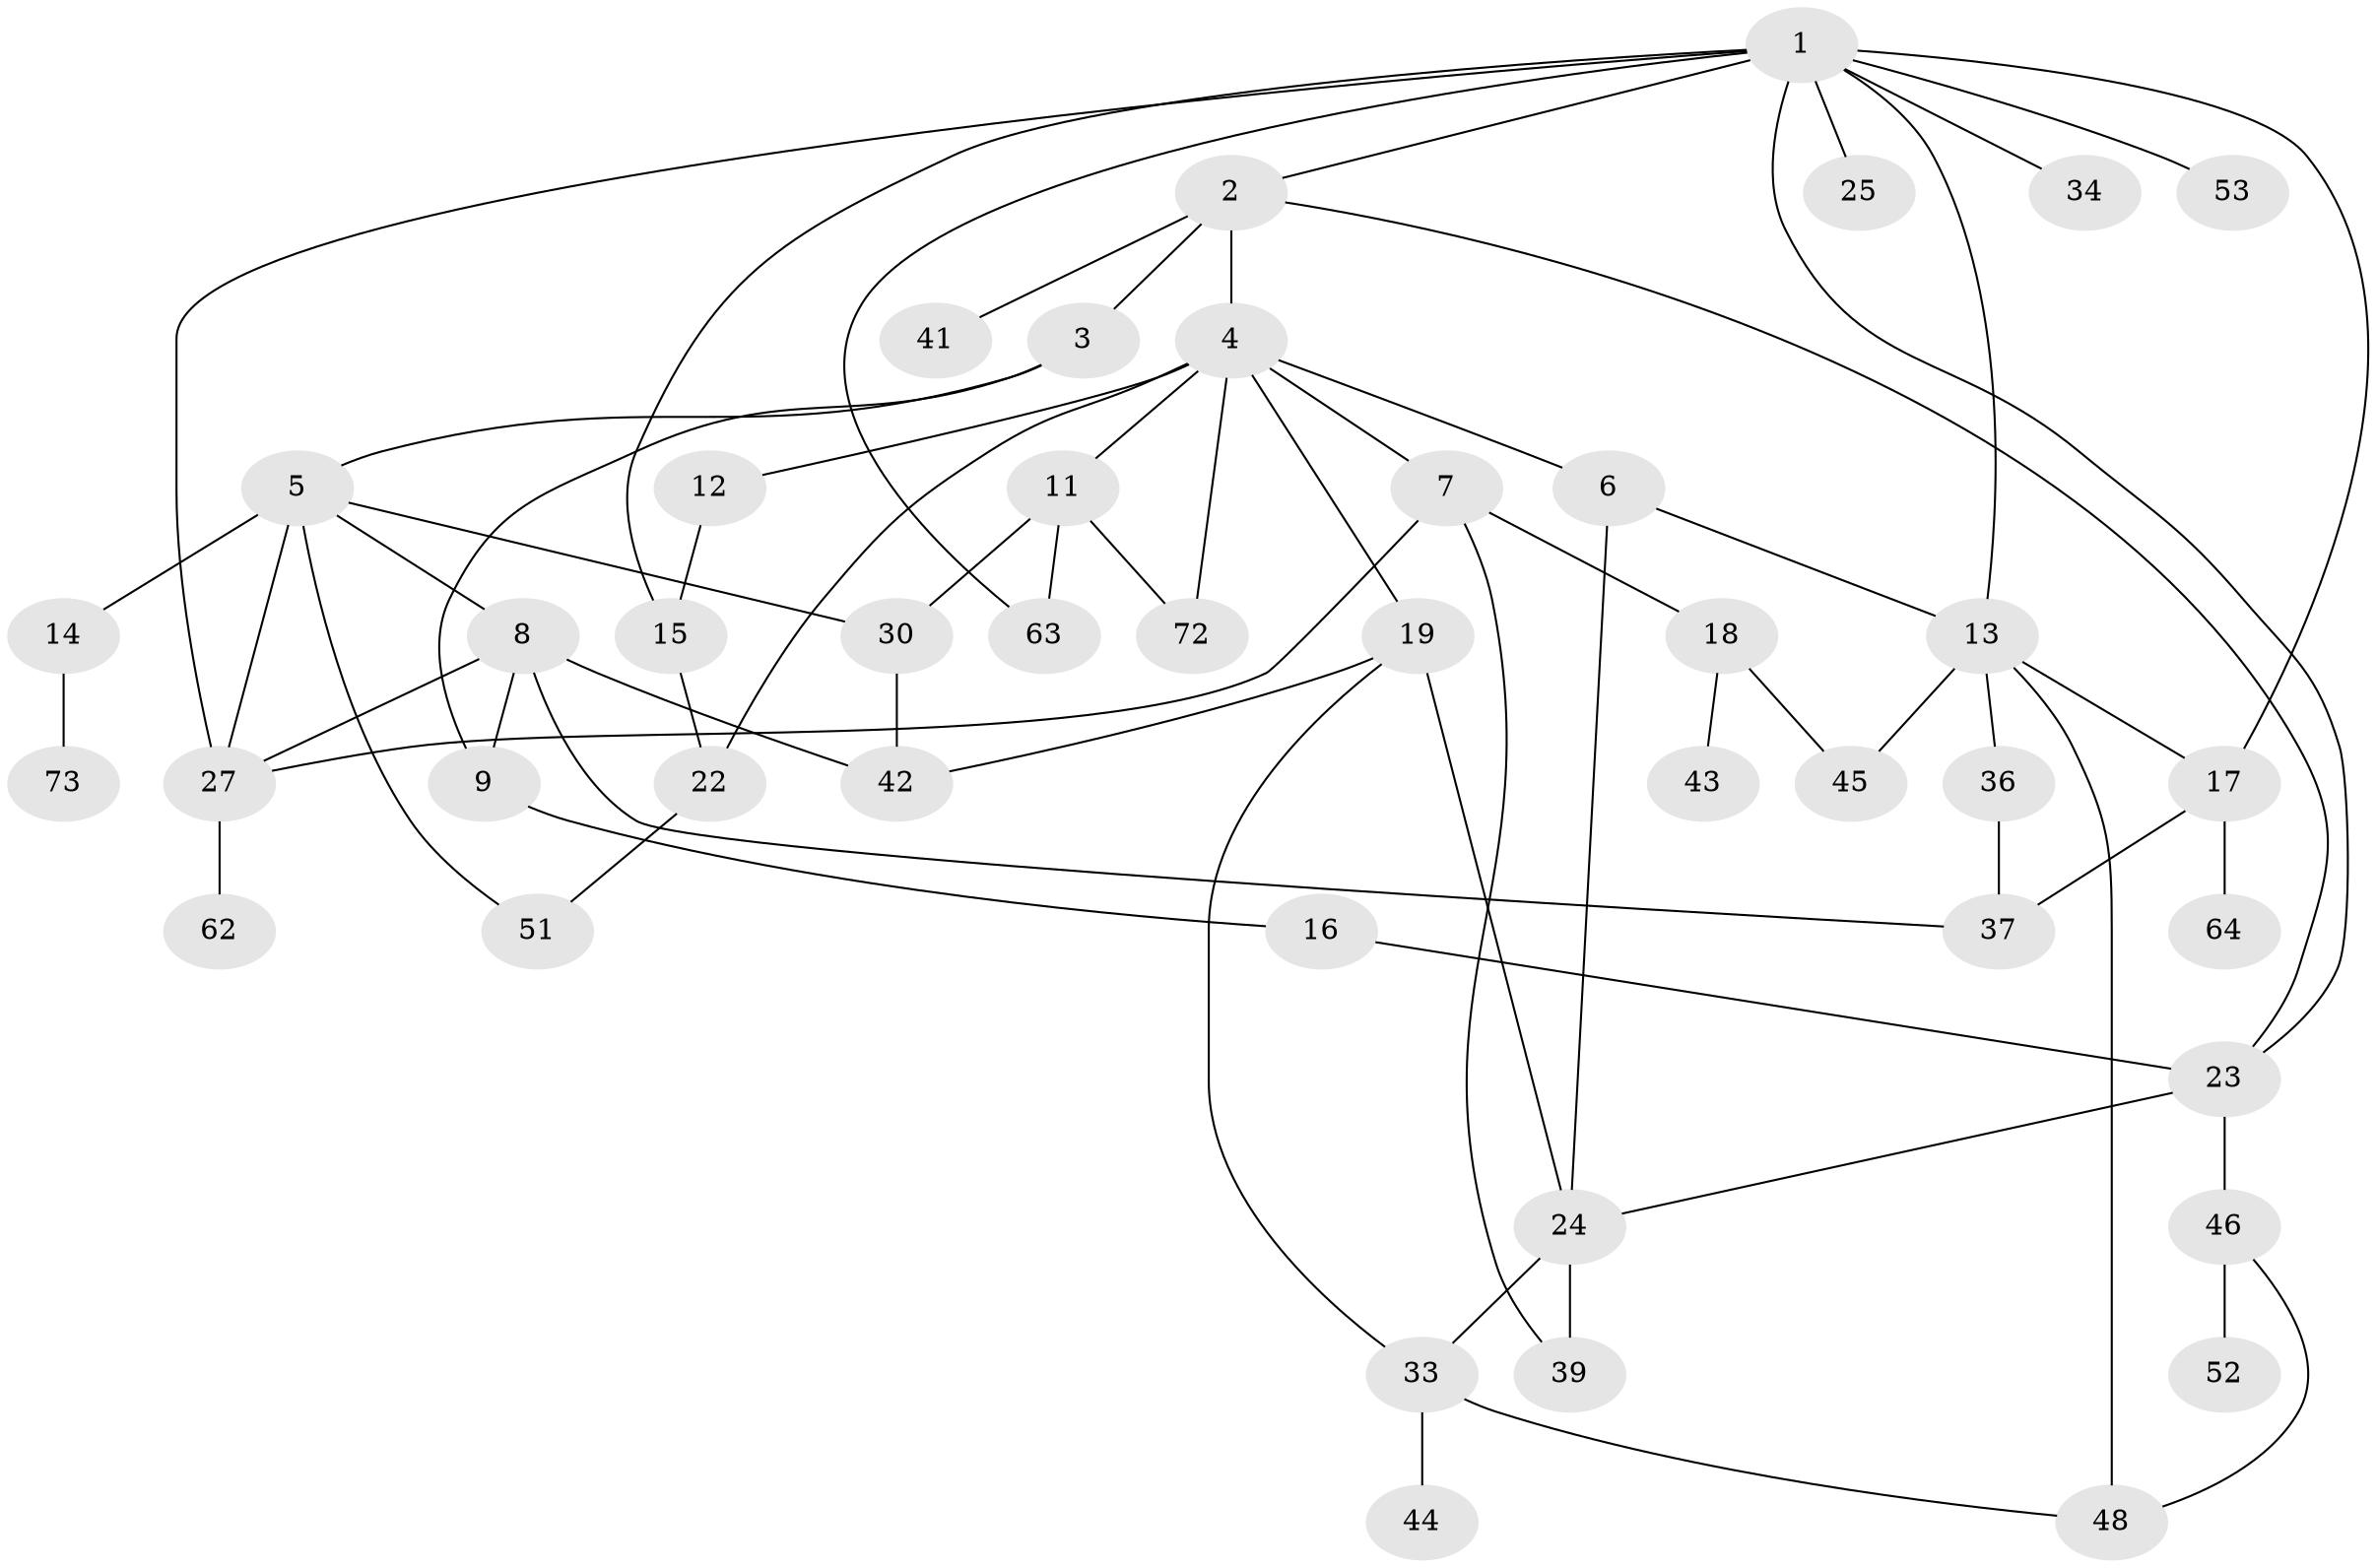 // original degree distribution, {6: 0.0410958904109589, 4: 0.136986301369863, 8: 0.0136986301369863, 5: 0.0273972602739726, 3: 0.3013698630136986, 2: 0.2602739726027397, 1: 0.2191780821917808}
// Generated by graph-tools (version 1.1) at 2025/41/03/06/25 10:41:31]
// undirected, 44 vertices, 68 edges
graph export_dot {
graph [start="1"]
  node [color=gray90,style=filled];
  1 [super="+20"];
  2 [super="+21"];
  3 [super="+71"];
  4 [super="+47"];
  5 [super="+10"];
  6;
  7 [super="+68"];
  8 [super="+50"];
  9;
  11 [super="+60"];
  12 [super="+35"];
  13 [super="+56"];
  14 [super="+59"];
  15 [super="+28"];
  16 [super="+61"];
  17 [super="+26"];
  18 [super="+57"];
  19 [super="+31"];
  22 [super="+32"];
  23 [super="+29"];
  24 [super="+67"];
  25 [super="+55"];
  27 [super="+54"];
  30 [super="+38"];
  33 [super="+49"];
  34;
  36;
  37 [super="+40"];
  39;
  41;
  42 [super="+70"];
  43;
  44;
  45;
  46 [super="+66"];
  48 [super="+69"];
  51 [super="+58"];
  52;
  53;
  62;
  63;
  64 [super="+65"];
  72;
  73;
  1 -- 2;
  1 -- 17;
  1 -- 27;
  1 -- 13;
  1 -- 34;
  1 -- 53;
  1 -- 23;
  1 -- 25;
  1 -- 63;
  1 -- 15;
  2 -- 3;
  2 -- 4;
  2 -- 41;
  2 -- 23;
  3 -- 5;
  3 -- 9;
  4 -- 6;
  4 -- 7;
  4 -- 11;
  4 -- 12;
  4 -- 19;
  4 -- 22;
  4 -- 72;
  5 -- 8;
  5 -- 14;
  5 -- 51;
  5 -- 27;
  5 -- 30;
  6 -- 13;
  6 -- 24;
  7 -- 18;
  7 -- 39;
  7 -- 27;
  8 -- 27;
  8 -- 9;
  8 -- 42;
  8 -- 37;
  9 -- 16;
  11 -- 63;
  11 -- 30;
  11 -- 72;
  12 -- 15;
  13 -- 36;
  13 -- 45;
  13 -- 48;
  13 -- 17;
  14 -- 73;
  15 -- 22;
  16 -- 23;
  17 -- 64;
  17 -- 37;
  18 -- 43;
  18 -- 45;
  19 -- 42;
  19 -- 24;
  19 -- 33;
  22 -- 51;
  23 -- 46;
  23 -- 24;
  24 -- 39;
  24 -- 33;
  27 -- 62;
  30 -- 42;
  33 -- 44;
  33 -- 48;
  36 -- 37;
  46 -- 48;
  46 -- 52 [weight=2];
}
